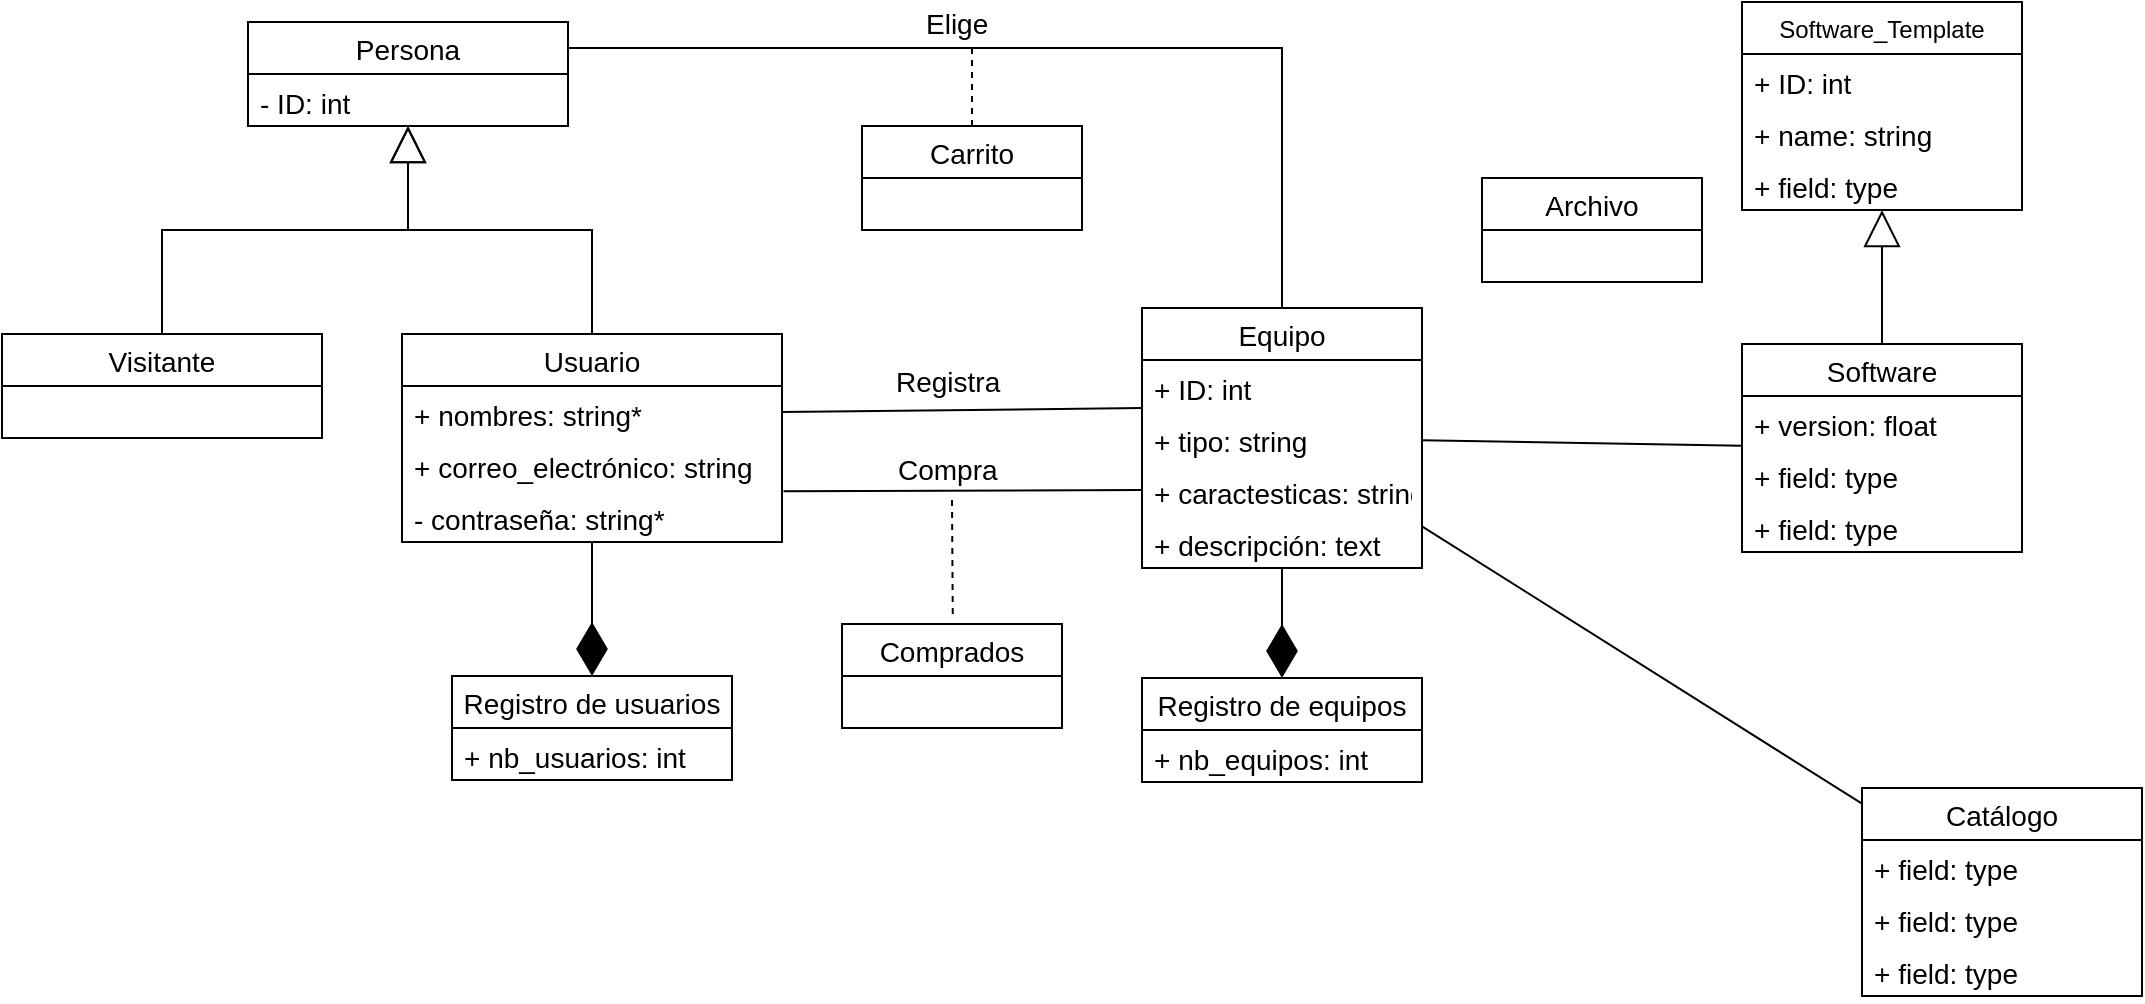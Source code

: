 <mxfile version="10.6.0" type="github"><diagram id="1l5sb3tRG5L2ssNkNrx-" name="Page-1"><mxGraphModel dx="1904" dy="1036" grid="1" gridSize="10" guides="1" tooltips="1" connect="1" arrows="1" fold="1" page="1" pageScale="1" pageWidth="850" pageHeight="1100" math="0" shadow="0"><root><mxCell id="0"/><mxCell id="1" parent="0"/><mxCell id="Gdhuj5nwoWhFRIDHeM78-2" value="Registro de usuarios" style="swimlane;fontStyle=0;childLayout=stackLayout;horizontal=1;startSize=26;fillColor=none;horizontalStack=0;resizeParent=1;resizeParentMax=0;resizeLast=0;collapsible=1;marginBottom=0;fontSize=14;" parent="1" vertex="1"><mxGeometry x="255" y="354" width="140" height="52" as="geometry"/></mxCell><mxCell id="Gdhuj5nwoWhFRIDHeM78-3" value="+ nb_usuarios: int" style="text;strokeColor=none;fillColor=none;align=left;verticalAlign=top;spacingLeft=4;spacingRight=4;overflow=hidden;rotatable=0;points=[[0,0.5],[1,0.5]];portConstraint=eastwest;fontSize=14;" parent="Gdhuj5nwoWhFRIDHeM78-2" vertex="1"><mxGeometry y="26" width="140" height="26" as="geometry"/></mxCell><mxCell id="Gdhuj5nwoWhFRIDHeM78-11" value="Usuario" style="swimlane;fontStyle=0;childLayout=stackLayout;horizontal=1;startSize=26;fillColor=none;horizontalStack=0;resizeParent=1;resizeParentMax=0;resizeLast=0;collapsible=1;marginBottom=0;fontSize=14;" parent="1" vertex="1"><mxGeometry x="230" y="183" width="190" height="104" as="geometry"><mxRectangle x="80" y="222" width="80" height="26" as="alternateBounds"/></mxGeometry></mxCell><mxCell id="Gdhuj5nwoWhFRIDHeM78-14" value="+ nombres: string*" style="text;strokeColor=none;fillColor=none;align=left;verticalAlign=top;spacingLeft=4;spacingRight=4;overflow=hidden;rotatable=0;points=[[0,0.5],[1,0.5]];portConstraint=eastwest;fontSize=14;" parent="Gdhuj5nwoWhFRIDHeM78-11" vertex="1"><mxGeometry y="26" width="190" height="26" as="geometry"/></mxCell><mxCell id="Gdhuj5nwoWhFRIDHeM78-13" value="+ correo_electrónico: string" style="text;strokeColor=none;fillColor=none;align=left;verticalAlign=top;spacingLeft=4;spacingRight=4;overflow=hidden;rotatable=0;points=[[0,0.5],[1,0.5]];portConstraint=eastwest;fontSize=14;" parent="Gdhuj5nwoWhFRIDHeM78-11" vertex="1"><mxGeometry y="52" width="190" height="26" as="geometry"/></mxCell><mxCell id="_60A2l3c00pY5kJrIBus-10" value="- contraseña: string*" style="text;strokeColor=none;fillColor=none;align=left;verticalAlign=top;spacingLeft=4;spacingRight=4;overflow=hidden;rotatable=0;points=[[0,0.5],[1,0.5]];portConstraint=eastwest;fontSize=14;" parent="Gdhuj5nwoWhFRIDHeM78-11" vertex="1"><mxGeometry y="78" width="190" height="26" as="geometry"/></mxCell><mxCell id="Gdhuj5nwoWhFRIDHeM78-25" value="Registro de equipos" style="swimlane;fontStyle=0;childLayout=stackLayout;horizontal=1;startSize=26;fillColor=none;horizontalStack=0;resizeParent=1;resizeParentMax=0;resizeLast=0;collapsible=1;marginBottom=0;fontSize=14;" parent="1" vertex="1"><mxGeometry x="600" y="355" width="140" height="52" as="geometry"/></mxCell><mxCell id="Gdhuj5nwoWhFRIDHeM78-26" value="+ nb_equipos: int" style="text;strokeColor=none;fillColor=none;align=left;verticalAlign=top;spacingLeft=4;spacingRight=4;overflow=hidden;rotatable=0;points=[[0,0.5],[1,0.5]];portConstraint=eastwest;fontSize=14;" parent="Gdhuj5nwoWhFRIDHeM78-25" vertex="1"><mxGeometry y="26" width="140" height="26" as="geometry"/></mxCell><mxCell id="Gdhuj5nwoWhFRIDHeM78-29" value="Equipo" style="swimlane;fontStyle=0;childLayout=stackLayout;horizontal=1;startSize=26;fillColor=none;horizontalStack=0;resizeParent=1;resizeParentMax=0;resizeLast=0;collapsible=1;marginBottom=0;fontSize=14;" parent="1" vertex="1"><mxGeometry x="600" y="170" width="140" height="130" as="geometry"/></mxCell><mxCell id="Gdhuj5nwoWhFRIDHeM78-31" value="+ ID: int" style="text;strokeColor=none;fillColor=none;align=left;verticalAlign=top;spacingLeft=4;spacingRight=4;overflow=hidden;rotatable=0;points=[[0,0.5],[1,0.5]];portConstraint=eastwest;fontSize=14;" parent="Gdhuj5nwoWhFRIDHeM78-29" vertex="1"><mxGeometry y="26" width="140" height="26" as="geometry"/></mxCell><mxCell id="_60A2l3c00pY5kJrIBus-9" value="+ tipo: string" style="text;strokeColor=none;fillColor=none;align=left;verticalAlign=top;spacingLeft=4;spacingRight=4;overflow=hidden;rotatable=0;points=[[0,0.5],[1,0.5]];portConstraint=eastwest;fontSize=14;" parent="Gdhuj5nwoWhFRIDHeM78-29" vertex="1"><mxGeometry y="52" width="140" height="26" as="geometry"/></mxCell><mxCell id="Gdhuj5nwoWhFRIDHeM78-30" value="+ caractesticas: string*" style="text;strokeColor=none;fillColor=none;align=left;verticalAlign=top;spacingLeft=4;spacingRight=4;overflow=hidden;rotatable=0;points=[[0,0.5],[1,0.5]];portConstraint=eastwest;fontSize=14;" parent="Gdhuj5nwoWhFRIDHeM78-29" vertex="1"><mxGeometry y="78" width="140" height="26" as="geometry"/></mxCell><mxCell id="Gdhuj5nwoWhFRIDHeM78-32" value="+ descripción: text" style="text;strokeColor=none;fillColor=none;align=left;verticalAlign=top;spacingLeft=4;spacingRight=4;overflow=hidden;rotatable=0;points=[[0,0.5],[1,0.5]];portConstraint=eastwest;fontSize=14;" parent="Gdhuj5nwoWhFRIDHeM78-29" vertex="1"><mxGeometry y="104" width="140" height="26" as="geometry"/></mxCell><mxCell id="Gdhuj5nwoWhFRIDHeM78-41" value="Software_Template" style="swimlane;fontStyle=0;childLayout=stackLayout;horizontal=1;startSize=26;fillColor=none;horizontalStack=0;resizeParent=1;resizeParentMax=0;resizeLast=0;collapsible=1;marginBottom=0;" parent="1" vertex="1"><mxGeometry x="900" y="17" width="140" height="104" as="geometry"/></mxCell><mxCell id="Gdhuj5nwoWhFRIDHeM78-44" value="+ ID: int" style="text;strokeColor=none;fillColor=none;align=left;verticalAlign=top;spacingLeft=4;spacingRight=4;overflow=hidden;rotatable=0;points=[[0,0.5],[1,0.5]];portConstraint=eastwest;fontSize=14;" parent="Gdhuj5nwoWhFRIDHeM78-41" vertex="1"><mxGeometry y="26" width="140" height="26" as="geometry"/></mxCell><mxCell id="Gdhuj5nwoWhFRIDHeM78-48" value="+ name: string" style="text;strokeColor=none;fillColor=none;align=left;verticalAlign=top;spacingLeft=4;spacingRight=4;overflow=hidden;rotatable=0;points=[[0,0.5],[1,0.5]];portConstraint=eastwest;fontSize=14;" parent="Gdhuj5nwoWhFRIDHeM78-41" vertex="1"><mxGeometry y="52" width="140" height="26" as="geometry"/></mxCell><mxCell id="Gdhuj5nwoWhFRIDHeM78-42" value="+ field: type" style="text;strokeColor=none;fillColor=none;align=left;verticalAlign=top;spacingLeft=4;spacingRight=4;overflow=hidden;rotatable=0;points=[[0,0.5],[1,0.5]];portConstraint=eastwest;fontSize=14;" parent="Gdhuj5nwoWhFRIDHeM78-41" vertex="1"><mxGeometry y="78" width="140" height="26" as="geometry"/></mxCell><mxCell id="Gdhuj5nwoWhFRIDHeM78-47" value="Software" style="swimlane;fontStyle=0;childLayout=stackLayout;horizontal=1;startSize=26;fillColor=none;horizontalStack=0;resizeParent=1;resizeParentMax=0;resizeLast=0;collapsible=1;marginBottom=0;fontSize=14;" parent="1" vertex="1"><mxGeometry x="900" y="188" width="140" height="104" as="geometry"/></mxCell><mxCell id="Gdhuj5nwoWhFRIDHeM78-43" value="+ version: float" style="text;strokeColor=none;fillColor=none;align=left;verticalAlign=top;spacingLeft=4;spacingRight=4;overflow=hidden;rotatable=0;points=[[0,0.5],[1,0.5]];portConstraint=eastwest;fontSize=14;" parent="Gdhuj5nwoWhFRIDHeM78-47" vertex="1"><mxGeometry y="26" width="140" height="26" as="geometry"/></mxCell><mxCell id="Gdhuj5nwoWhFRIDHeM78-49" value="+ field: type" style="text;strokeColor=none;fillColor=none;align=left;verticalAlign=top;spacingLeft=4;spacingRight=4;overflow=hidden;rotatable=0;points=[[0,0.5],[1,0.5]];portConstraint=eastwest;fontSize=14;" parent="Gdhuj5nwoWhFRIDHeM78-47" vertex="1"><mxGeometry y="52" width="140" height="26" as="geometry"/></mxCell><mxCell id="Gdhuj5nwoWhFRIDHeM78-50" value="+ field: type" style="text;strokeColor=none;fillColor=none;align=left;verticalAlign=top;spacingLeft=4;spacingRight=4;overflow=hidden;rotatable=0;points=[[0,0.5],[1,0.5]];portConstraint=eastwest;fontSize=14;" parent="Gdhuj5nwoWhFRIDHeM78-47" vertex="1"><mxGeometry y="78" width="140" height="26" as="geometry"/></mxCell><mxCell id="Gdhuj5nwoWhFRIDHeM78-63" value="" style="endArrow=none;html=1;strokeColor=#000000;fontSize=14;exitX=1.004;exitY=1.025;exitDx=0;exitDy=0;exitPerimeter=0;" parent="1" edge="1" source="Gdhuj5nwoWhFRIDHeM78-13"><mxGeometry width="50" height="50" relative="1" as="geometry"><mxPoint x="410" y="261" as="sourcePoint"/><mxPoint x="600" y="261" as="targetPoint"/></mxGeometry></mxCell><mxCell id="Gdhuj5nwoWhFRIDHeM78-69" value="" style="endArrow=none;html=1;strokeColor=#000000;fontSize=14;" parent="1" edge="1" target="Gdhuj5nwoWhFRIDHeM78-29" source="Gdhuj5nwoWhFRIDHeM78-47"><mxGeometry width="50" height="50" relative="1" as="geometry"><mxPoint x="630.0" y="272.519" as="sourcePoint"/><mxPoint x="500.0" y="273.481" as="targetPoint"/></mxGeometry></mxCell><mxCell id="_60A2l3c00pY5kJrIBus-1" value="Catálogo" style="swimlane;fontStyle=0;childLayout=stackLayout;horizontal=1;startSize=26;fillColor=none;horizontalStack=0;resizeParent=1;resizeParentMax=0;resizeLast=0;collapsible=1;marginBottom=0;fontSize=14;" parent="1" vertex="1"><mxGeometry x="960" y="410" width="140" height="104" as="geometry"/></mxCell><mxCell id="_60A2l3c00pY5kJrIBus-2" value="+ field: type" style="text;strokeColor=none;fillColor=none;align=left;verticalAlign=top;spacingLeft=4;spacingRight=4;overflow=hidden;rotatable=0;points=[[0,0.5],[1,0.5]];portConstraint=eastwest;fontSize=14;" parent="_60A2l3c00pY5kJrIBus-1" vertex="1"><mxGeometry y="26" width="140" height="26" as="geometry"/></mxCell><mxCell id="_60A2l3c00pY5kJrIBus-3" value="+ field: type" style="text;strokeColor=none;fillColor=none;align=left;verticalAlign=top;spacingLeft=4;spacingRight=4;overflow=hidden;rotatable=0;points=[[0,0.5],[1,0.5]];portConstraint=eastwest;fontSize=14;" parent="_60A2l3c00pY5kJrIBus-1" vertex="1"><mxGeometry y="52" width="140" height="26" as="geometry"/></mxCell><mxCell id="_60A2l3c00pY5kJrIBus-4" value="+ field: type" style="text;strokeColor=none;fillColor=none;align=left;verticalAlign=top;spacingLeft=4;spacingRight=4;overflow=hidden;rotatable=0;points=[[0,0.5],[1,0.5]];portConstraint=eastwest;fontSize=14;" parent="_60A2l3c00pY5kJrIBus-1" vertex="1"><mxGeometry y="78" width="140" height="26" as="geometry"/></mxCell><mxCell id="_60A2l3c00pY5kJrIBus-5" value="" style="endArrow=none;html=1;strokeColor=#000000;fontSize=14;" parent="1" source="_60A2l3c00pY5kJrIBus-1" target="Gdhuj5nwoWhFRIDHeM78-29" edge="1"><mxGeometry width="50" height="50" relative="1" as="geometry"><mxPoint x="284" y="390" as="sourcePoint"/><mxPoint x="424.0" y="390" as="targetPoint"/></mxGeometry></mxCell><mxCell id="_60A2l3c00pY5kJrIBus-11" value="Carrito" style="swimlane;fontStyle=0;childLayout=stackLayout;horizontal=1;startSize=26;fillColor=none;horizontalStack=0;resizeParent=1;resizeParentMax=0;resizeLast=0;collapsible=1;marginBottom=0;fontSize=14;" parent="1" vertex="1"><mxGeometry x="460" y="79" width="110" height="52" as="geometry"/></mxCell><mxCell id="kvjPQDBFaXFV1M2Y1lZf-7" value="Visitante" style="swimlane;fontStyle=0;childLayout=stackLayout;horizontal=1;startSize=26;fillColor=none;horizontalStack=0;resizeParent=1;resizeParentMax=0;resizeLast=0;collapsible=1;marginBottom=0;fontSize=14;" vertex="1" parent="1"><mxGeometry x="30" y="183" width="160" height="52" as="geometry"><mxRectangle x="80" y="222" width="80" height="26" as="alternateBounds"/></mxGeometry></mxCell><mxCell id="kvjPQDBFaXFV1M2Y1lZf-12" value="Persona" style="swimlane;fontStyle=0;childLayout=stackLayout;horizontal=1;startSize=26;fillColor=none;horizontalStack=0;resizeParent=1;resizeParentMax=0;resizeLast=0;collapsible=1;marginBottom=0;fontSize=14;" vertex="1" parent="1"><mxGeometry x="153" y="27" width="160" height="52" as="geometry"><mxRectangle x="80" y="222" width="80" height="26" as="alternateBounds"/></mxGeometry></mxCell><mxCell id="kvjPQDBFaXFV1M2Y1lZf-13" value="- ID: int" style="text;strokeColor=none;fillColor=none;align=left;verticalAlign=top;spacingLeft=4;spacingRight=4;overflow=hidden;rotatable=0;points=[[0,0.5],[1,0.5]];portConstraint=eastwest;fontSize=14;" vertex="1" parent="kvjPQDBFaXFV1M2Y1lZf-12"><mxGeometry y="26" width="160" height="26" as="geometry"/></mxCell><mxCell id="kvjPQDBFaXFV1M2Y1lZf-17" value="" style="endArrow=diamondThin;endFill=1;endSize=24;html=1;edgeStyle=orthogonalEdgeStyle;rounded=0;fontSize=14;" edge="1" parent="1" source="Gdhuj5nwoWhFRIDHeM78-11" target="Gdhuj5nwoWhFRIDHeM78-2"><mxGeometry width="160" relative="1" as="geometry"><mxPoint x="10" y="660" as="sourcePoint"/><mxPoint x="170" y="660" as="targetPoint"/></mxGeometry></mxCell><mxCell id="kvjPQDBFaXFV1M2Y1lZf-23" value="" style="endArrow=diamondThin;endFill=1;endSize=24;html=1;fontSize=14;" edge="1" parent="1" source="Gdhuj5nwoWhFRIDHeM78-29" target="Gdhuj5nwoWhFRIDHeM78-25"><mxGeometry width="160" relative="1" as="geometry"><mxPoint x="274" y="318.866" as="sourcePoint"/><mxPoint x="130.911" y="417" as="targetPoint"/></mxGeometry></mxCell><mxCell id="kvjPQDBFaXFV1M2Y1lZf-26" value="" style="endArrow=block;endSize=16;endFill=0;html=1;edgeStyle=orthogonalEdgeStyle;rounded=0;fontSize=14;" edge="1" parent="1" source="Gdhuj5nwoWhFRIDHeM78-11" target="kvjPQDBFaXFV1M2Y1lZf-12"><mxGeometry x="-0.206" y="-25" width="160" relative="1" as="geometry"><mxPoint x="270" y="130" as="sourcePoint"/><mxPoint x="430" y="130" as="targetPoint"/><mxPoint as="offset"/></mxGeometry></mxCell><mxCell id="kvjPQDBFaXFV1M2Y1lZf-27" value="" style="endArrow=block;endSize=16;endFill=0;html=1;edgeStyle=orthogonalEdgeStyle;rounded=0;fontSize=14;" edge="1" parent="1" source="kvjPQDBFaXFV1M2Y1lZf-7" target="kvjPQDBFaXFV1M2Y1lZf-12"><mxGeometry x="-0.206" y="-25" width="160" relative="1" as="geometry"><mxPoint x="312.286" y="193.0" as="sourcePoint"/><mxPoint x="256.857" y="89" as="targetPoint"/><mxPoint as="offset"/></mxGeometry></mxCell><mxCell id="kvjPQDBFaXFV1M2Y1lZf-30" value="&lt;font style=&quot;font-size: 14px;&quot;&gt;Compra&lt;/font&gt;" style="text;html=1;resizable=0;points=[];autosize=1;align=left;verticalAlign=top;spacingTop=-4;fontSize=14;" vertex="1" parent="1"><mxGeometry x="476" y="240" width="70" height="20" as="geometry"/></mxCell><mxCell id="kvjPQDBFaXFV1M2Y1lZf-32" value="" style="endArrow=none;html=1;edgeStyle=orthogonalEdgeStyle;rounded=0;entryX=1;entryY=0.25;entryDx=0;entryDy=0;fontSize=14;" edge="1" parent="1" source="Gdhuj5nwoWhFRIDHeM78-29" target="kvjPQDBFaXFV1M2Y1lZf-12"><mxGeometry width="50" height="50" relative="1" as="geometry"><mxPoint x="30" y="590" as="sourcePoint"/><mxPoint x="80" y="540" as="targetPoint"/><Array as="points"><mxPoint x="670" y="40"/></Array></mxGeometry></mxCell><mxCell id="kvjPQDBFaXFV1M2Y1lZf-33" value="&lt;font style=&quot;font-size: 14px&quot;&gt;Elige&lt;/font&gt;" style="text;html=1;resizable=0;points=[];autosize=1;align=left;verticalAlign=top;spacingTop=-4;" vertex="1" parent="1"><mxGeometry x="490" y="17" width="50" height="20" as="geometry"/></mxCell><mxCell id="kvjPQDBFaXFV1M2Y1lZf-34" value="" style="endArrow=none;dashed=1;html=1;entryX=0.5;entryY=0;entryDx=0;entryDy=0;fontSize=14;" edge="1" parent="1" target="_60A2l3c00pY5kJrIBus-11"><mxGeometry width="50" height="50" relative="1" as="geometry"><mxPoint x="515" y="40" as="sourcePoint"/><mxPoint x="80" y="540" as="targetPoint"/></mxGeometry></mxCell><mxCell id="kvjPQDBFaXFV1M2Y1lZf-35" value="Comprados" style="swimlane;fontStyle=0;childLayout=stackLayout;horizontal=1;startSize=26;fillColor=none;horizontalStack=0;resizeParent=1;resizeParentMax=0;resizeLast=0;collapsible=1;marginBottom=0;fontSize=14;" vertex="1" parent="1"><mxGeometry x="450" y="328" width="110" height="52" as="geometry"/></mxCell><mxCell id="kvjPQDBFaXFV1M2Y1lZf-37" value="" style="endArrow=none;dashed=1;html=1;entryX=0.5;entryY=0;entryDx=0;entryDy=0;fontSize=14;" edge="1" parent="1"><mxGeometry width="50" height="50" relative="1" as="geometry"><mxPoint x="505" y="266" as="sourcePoint"/><mxPoint x="505.412" y="325.882" as="targetPoint"/></mxGeometry></mxCell><mxCell id="kvjPQDBFaXFV1M2Y1lZf-38" value="" style="endArrow=none;html=1;strokeColor=#000000;fontSize=14;exitX=1;exitY=0.5;exitDx=0;exitDy=0;" edge="1" parent="1" source="Gdhuj5nwoWhFRIDHeM78-14"><mxGeometry width="50" height="50" relative="1" as="geometry"><mxPoint x="410" y="220" as="sourcePoint"/><mxPoint x="600" y="220" as="targetPoint"/></mxGeometry></mxCell><mxCell id="kvjPQDBFaXFV1M2Y1lZf-39" value="&lt;font style=&quot;font-size: 14px;&quot;&gt;Registra&lt;/font&gt;" style="text;html=1;resizable=0;points=[];autosize=1;align=left;verticalAlign=top;spacingTop=-4;fontSize=14;" vertex="1" parent="1"><mxGeometry x="475" y="196" width="70" height="20" as="geometry"/></mxCell><mxCell id="kvjPQDBFaXFV1M2Y1lZf-40" value="" style="endArrow=block;endSize=16;endFill=0;html=1;edgeStyle=orthogonalEdgeStyle;rounded=0;fontSize=14;" edge="1" parent="1" source="Gdhuj5nwoWhFRIDHeM78-47" target="Gdhuj5nwoWhFRIDHeM78-41"><mxGeometry x="-0.206" y="-25" width="160" relative="1" as="geometry"><mxPoint x="120.118" y="193.0" as="sourcePoint"/><mxPoint x="243.647" y="89" as="targetPoint"/><mxPoint as="offset"/></mxGeometry></mxCell><mxCell id="kvjPQDBFaXFV1M2Y1lZf-41" value="Archivo" style="swimlane;fontStyle=0;childLayout=stackLayout;horizontal=1;startSize=26;fillColor=none;horizontalStack=0;resizeParent=1;resizeParentMax=0;resizeLast=0;collapsible=1;marginBottom=0;fontSize=14;" vertex="1" parent="1"><mxGeometry x="770" y="105" width="110" height="52" as="geometry"/></mxCell></root></mxGraphModel></diagram></mxfile>